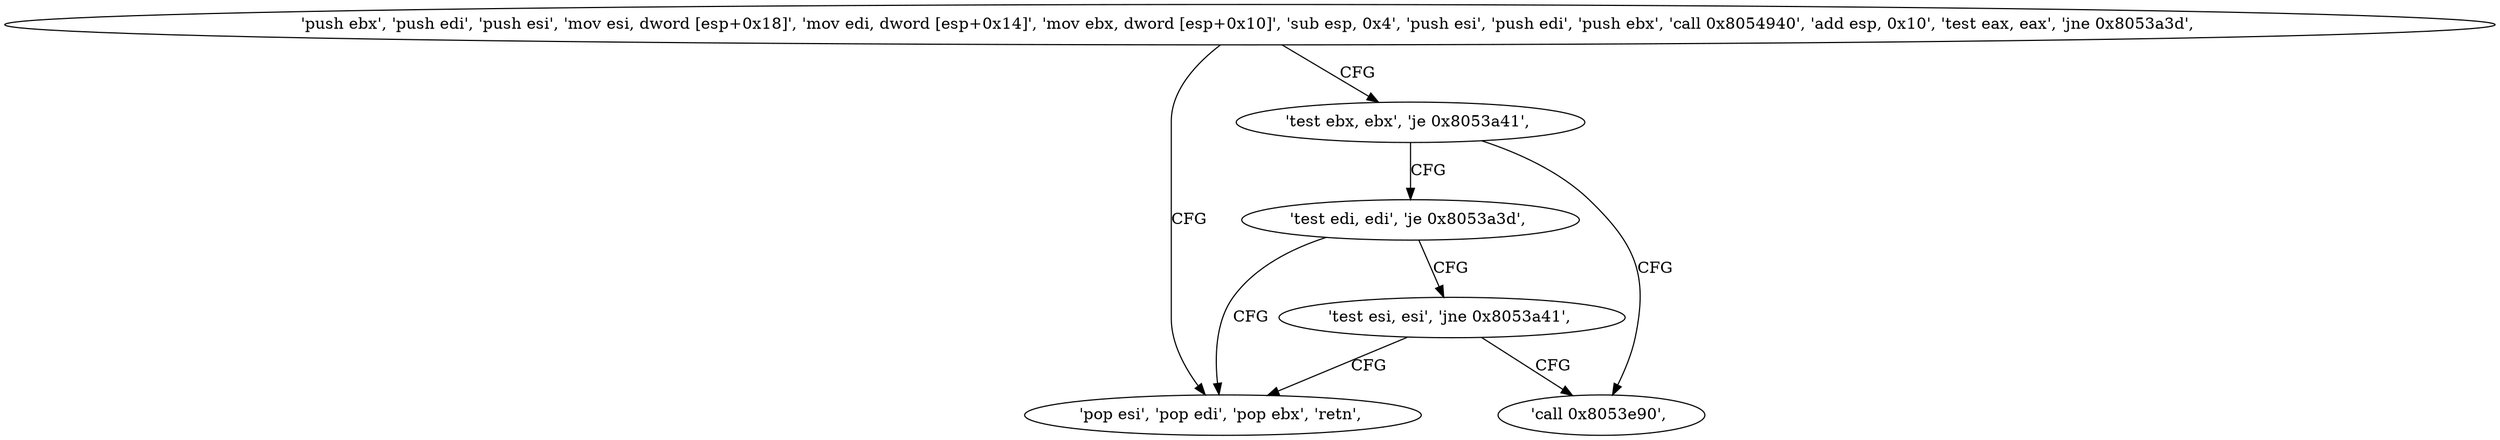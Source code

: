 digraph "func" {
"134560272" [label = "'push ebx', 'push edi', 'push esi', 'mov esi, dword [esp+0x18]', 'mov edi, dword [esp+0x14]', 'mov ebx, dword [esp+0x10]', 'sub esp, 0x4', 'push esi', 'push edi', 'push ebx', 'call 0x8054940', 'add esp, 0x10', 'test eax, eax', 'jne 0x8053a3d', " ]
"134560317" [label = "'pop esi', 'pop edi', 'pop ebx', 'retn', " ]
"134560305" [label = "'test ebx, ebx', 'je 0x8053a41', " ]
"134560321" [label = "'call 0x8053e90', " ]
"134560309" [label = "'test edi, edi', 'je 0x8053a3d', " ]
"134560313" [label = "'test esi, esi', 'jne 0x8053a41', " ]
"134560272" -> "134560317" [ label = "CFG" ]
"134560272" -> "134560305" [ label = "CFG" ]
"134560305" -> "134560321" [ label = "CFG" ]
"134560305" -> "134560309" [ label = "CFG" ]
"134560309" -> "134560317" [ label = "CFG" ]
"134560309" -> "134560313" [ label = "CFG" ]
"134560313" -> "134560321" [ label = "CFG" ]
"134560313" -> "134560317" [ label = "CFG" ]
}

